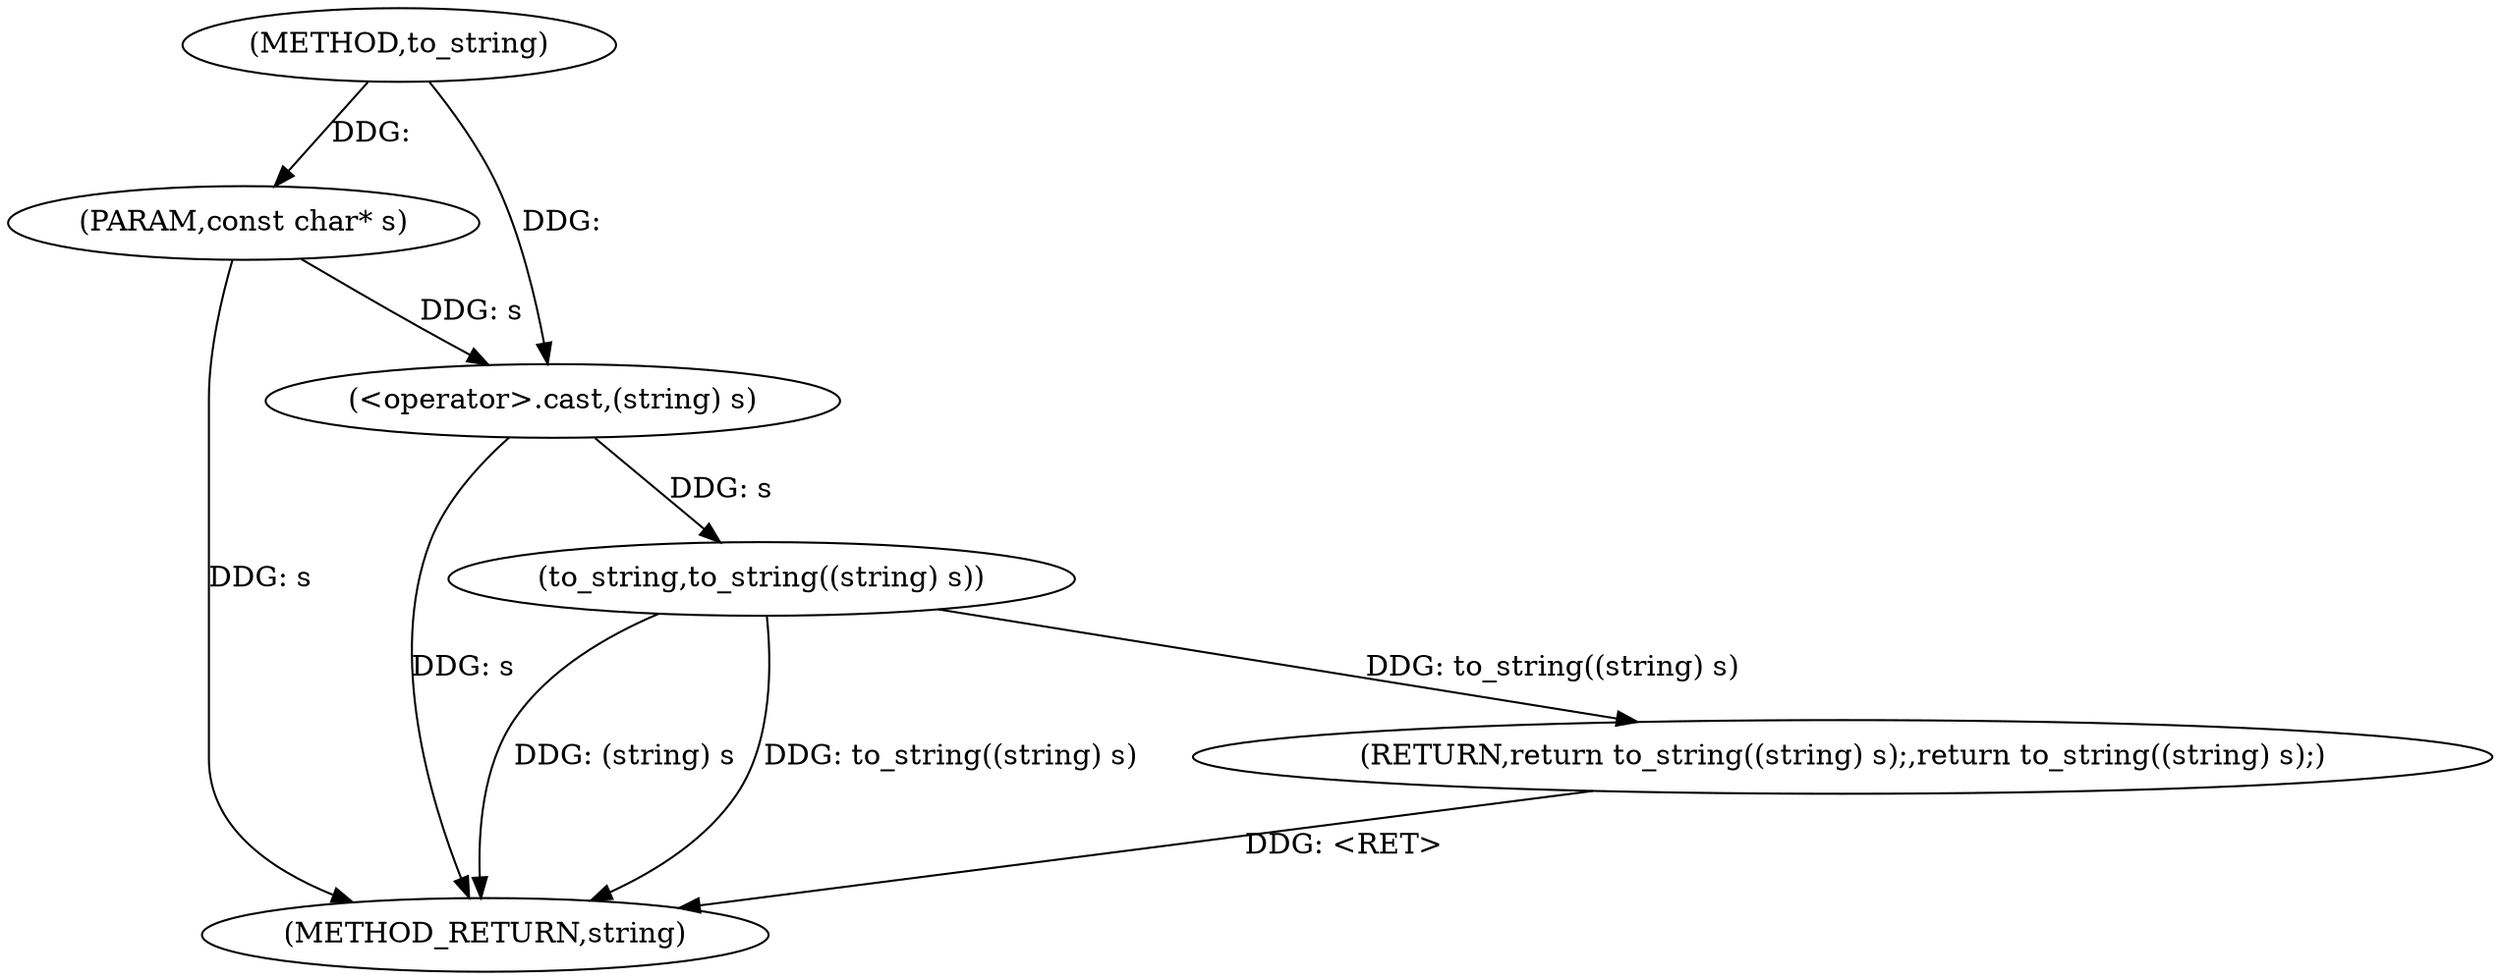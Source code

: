 digraph "to_string" {  
"1000144" [label = "(METHOD,to_string)" ]
"1000152" [label = "(METHOD_RETURN,string)" ]
"1000145" [label = "(PARAM,const char* s)" ]
"1000147" [label = "(RETURN,return to_string((string) s);,return to_string((string) s);)" ]
"1000148" [label = "(to_string,to_string((string) s))" ]
"1000149" [label = "(<operator>.cast,(string) s)" ]
  "1000147" -> "1000152"  [ label = "DDG: <RET>"] 
  "1000145" -> "1000152"  [ label = "DDG: s"] 
  "1000149" -> "1000152"  [ label = "DDG: s"] 
  "1000148" -> "1000152"  [ label = "DDG: (string) s"] 
  "1000148" -> "1000152"  [ label = "DDG: to_string((string) s)"] 
  "1000144" -> "1000145"  [ label = "DDG: "] 
  "1000148" -> "1000147"  [ label = "DDG: to_string((string) s)"] 
  "1000149" -> "1000148"  [ label = "DDG: s"] 
  "1000145" -> "1000149"  [ label = "DDG: s"] 
  "1000144" -> "1000149"  [ label = "DDG: "] 
}
